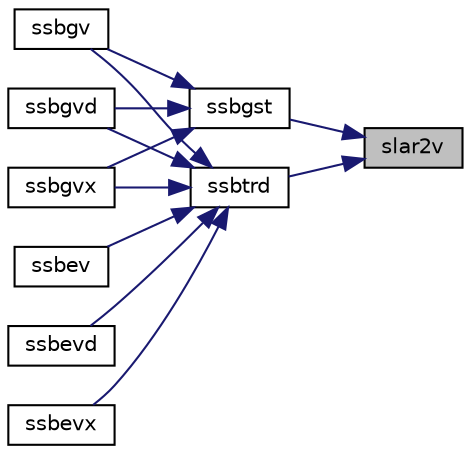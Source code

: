 digraph "slar2v"
{
 // LATEX_PDF_SIZE
  edge [fontname="Helvetica",fontsize="10",labelfontname="Helvetica",labelfontsize="10"];
  node [fontname="Helvetica",fontsize="10",shape=record];
  rankdir="RL";
  Node1 [label="slar2v",height=0.2,width=0.4,color="black", fillcolor="grey75", style="filled", fontcolor="black",tooltip="SLAR2V applies a vector of plane rotations with real cosines and real sines from both sides to a sequ..."];
  Node1 -> Node2 [dir="back",color="midnightblue",fontsize="10",style="solid",fontname="Helvetica"];
  Node2 [label="ssbgst",height=0.2,width=0.4,color="black", fillcolor="white", style="filled",URL="$ssbgst_8f.html#aaec597c3c6b4842adf9c440fba04a3b0",tooltip="SSBGST"];
  Node2 -> Node3 [dir="back",color="midnightblue",fontsize="10",style="solid",fontname="Helvetica"];
  Node3 [label="ssbgv",height=0.2,width=0.4,color="black", fillcolor="white", style="filled",URL="$ssbgv_8f.html#a68f61567a0a76acea2eac1923e9851a4",tooltip="SSBGV"];
  Node2 -> Node4 [dir="back",color="midnightblue",fontsize="10",style="solid",fontname="Helvetica"];
  Node4 [label="ssbgvd",height=0.2,width=0.4,color="black", fillcolor="white", style="filled",URL="$ssbgvd_8f.html#a1db1fd0c060db1450df5955922555099",tooltip="SSBGVD"];
  Node2 -> Node5 [dir="back",color="midnightblue",fontsize="10",style="solid",fontname="Helvetica"];
  Node5 [label="ssbgvx",height=0.2,width=0.4,color="black", fillcolor="white", style="filled",URL="$ssbgvx_8f.html#a698be9aea5406ea6cb19fe47378e2233",tooltip="SSBGVX"];
  Node1 -> Node6 [dir="back",color="midnightblue",fontsize="10",style="solid",fontname="Helvetica"];
  Node6 [label="ssbtrd",height=0.2,width=0.4,color="black", fillcolor="white", style="filled",URL="$ssbtrd_8f.html#a5f8af8f03cb65598c00693417300b652",tooltip="SSBTRD"];
  Node6 -> Node7 [dir="back",color="midnightblue",fontsize="10",style="solid",fontname="Helvetica"];
  Node7 [label="ssbev",height=0.2,width=0.4,color="black", fillcolor="white", style="filled",URL="$ssbev_8f.html#a11129006080a6ea11a4102843b1ee623",tooltip="SSBEV computes the eigenvalues and, optionally, the left and/or right eigenvectors for OTHER matrices"];
  Node6 -> Node8 [dir="back",color="midnightblue",fontsize="10",style="solid",fontname="Helvetica"];
  Node8 [label="ssbevd",height=0.2,width=0.4,color="black", fillcolor="white", style="filled",URL="$ssbevd_8f.html#a40e8f9c2d9853f400715b94a9c5225ab",tooltip="SSBEVD computes the eigenvalues and, optionally, the left and/or right eigenvectors for OTHER matrice..."];
  Node6 -> Node9 [dir="back",color="midnightblue",fontsize="10",style="solid",fontname="Helvetica"];
  Node9 [label="ssbevx",height=0.2,width=0.4,color="black", fillcolor="white", style="filled",URL="$ssbevx_8f.html#a5566995387fefaa091f1c44cdfff6440",tooltip="SSBEVX computes the eigenvalues and, optionally, the left and/or right eigenvectors for OTHER matrice..."];
  Node6 -> Node3 [dir="back",color="midnightblue",fontsize="10",style="solid",fontname="Helvetica"];
  Node6 -> Node4 [dir="back",color="midnightblue",fontsize="10",style="solid",fontname="Helvetica"];
  Node6 -> Node5 [dir="back",color="midnightblue",fontsize="10",style="solid",fontname="Helvetica"];
}
